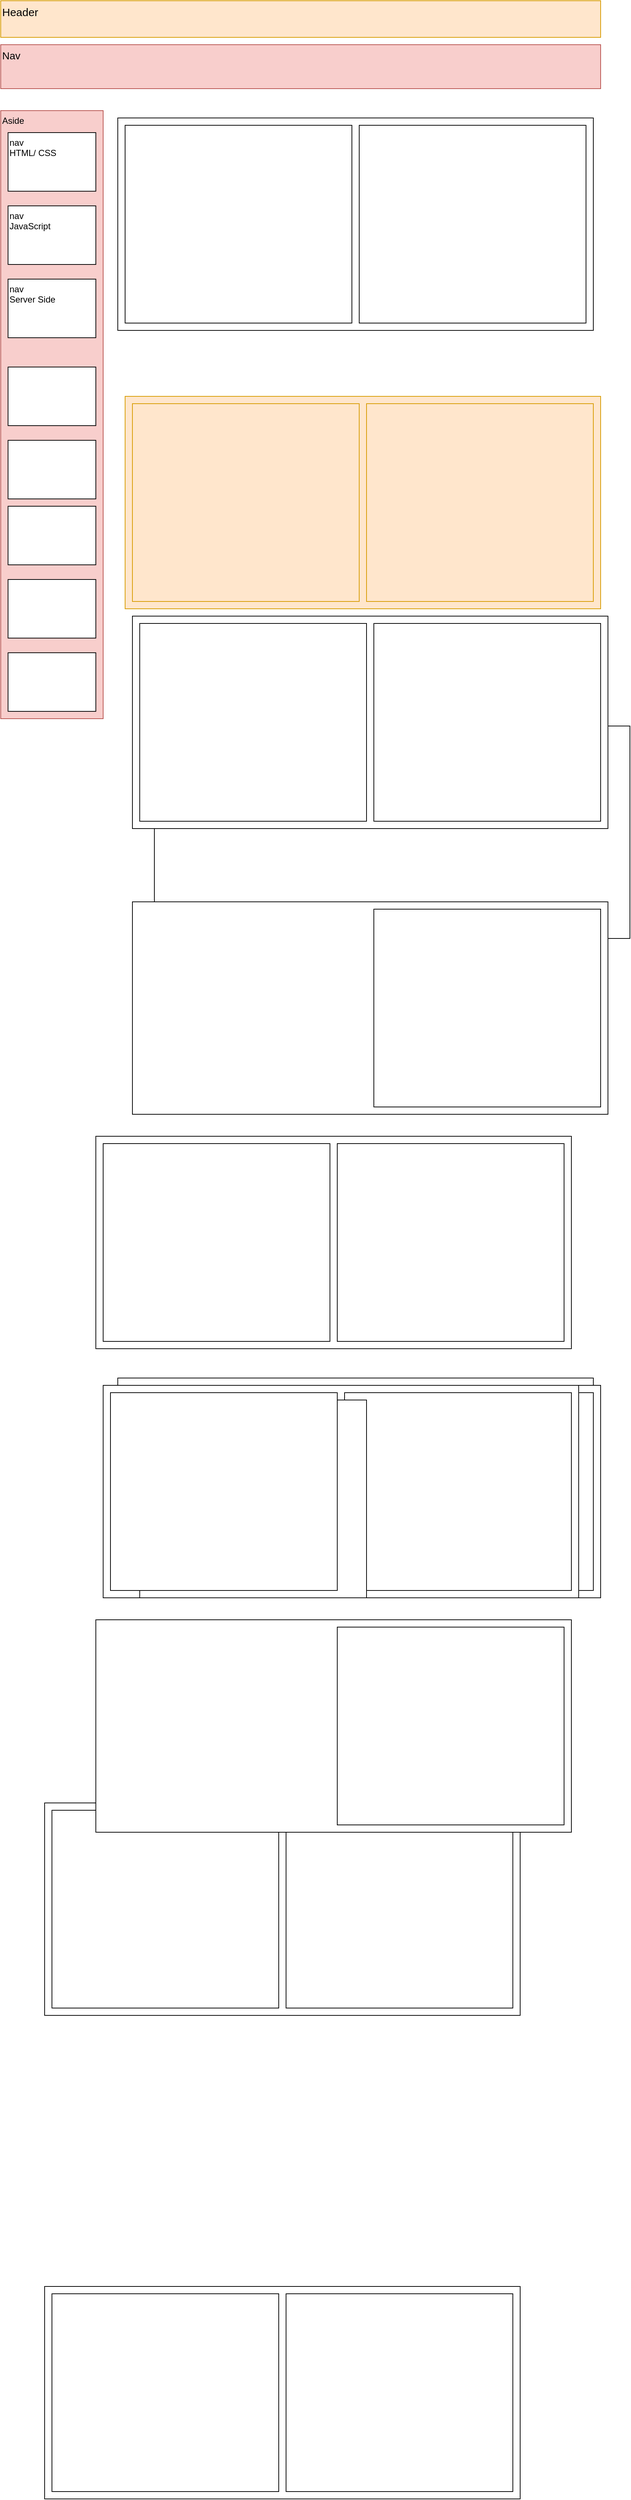 <mxfile version="13.7.7" type="github">
  <diagram id="Qermgrvvync0e190jn2b" name="Page-1">
    <mxGraphModel dx="1422" dy="791" grid="1" gridSize="10" guides="1" tooltips="1" connect="1" arrows="1" fold="1" page="1" pageScale="1" pageWidth="827" pageHeight="1169" math="0" shadow="0">
      <root>
        <mxCell id="0" />
        <mxCell id="1" parent="0" />
        <mxCell id="3jMC8HgMj0h4YBXZREUR-1" value="&lt;div style=&quot;line-height: 120%; font-size: 15px;&quot; align=&quot;left&quot;&gt;Header&lt;/div&gt;" style="rounded=0;whiteSpace=wrap;html=1;fillColor=#ffe6cc;strokeColor=#d79b00;align=left;verticalAlign=top;fontSize=15;" vertex="1" parent="1">
          <mxGeometry width="820" height="50" as="geometry" />
        </mxCell>
        <mxCell id="3jMC8HgMj0h4YBXZREUR-2" value="Nav" style="rounded=0;whiteSpace=wrap;html=1;fillColor=#f8cecc;strokeColor=#b85450;verticalAlign=top;align=left;fontSize=14;" vertex="1" parent="1">
          <mxGeometry y="60" width="820" height="60" as="geometry" />
        </mxCell>
        <mxCell id="3jMC8HgMj0h4YBXZREUR-4" value="Aside" style="rounded=0;whiteSpace=wrap;html=1;fillColor=#f8cecc;strokeColor=#b85450;verticalAlign=top;align=left;" vertex="1" parent="1">
          <mxGeometry y="150" width="140" height="830" as="geometry" />
        </mxCell>
        <mxCell id="3jMC8HgMj0h4YBXZREUR-5" value="&lt;div&gt;nav&lt;br&gt;&lt;/div&gt;&lt;div&gt;HTML/ CSS&lt;/div&gt;" style="rounded=0;whiteSpace=wrap;html=1;align=left;spacing=2;verticalAlign=top;" vertex="1" parent="1">
          <mxGeometry x="10" y="180" width="120" height="80" as="geometry" />
        </mxCell>
        <mxCell id="3jMC8HgMj0h4YBXZREUR-6" value="&lt;div&gt;nav &lt;br&gt;&lt;/div&gt;&lt;div&gt;JavaScript&lt;/div&gt;" style="rounded=0;whiteSpace=wrap;html=1;align=left;verticalAlign=top;" vertex="1" parent="1">
          <mxGeometry x="10" y="280" width="120" height="80" as="geometry" />
        </mxCell>
        <mxCell id="3jMC8HgMj0h4YBXZREUR-7" value="&lt;div&gt;nav&lt;br&gt;&lt;/div&gt;&lt;div&gt;Server Side&lt;/div&gt;" style="rounded=0;whiteSpace=wrap;html=1;align=left;verticalAlign=top;" vertex="1" parent="1">
          <mxGeometry x="10" y="380" width="120" height="80" as="geometry" />
        </mxCell>
        <mxCell id="3jMC8HgMj0h4YBXZREUR-8" value="" style="rounded=0;whiteSpace=wrap;html=1;" vertex="1" parent="1">
          <mxGeometry x="10" y="500" width="120" height="80" as="geometry" />
        </mxCell>
        <mxCell id="3jMC8HgMj0h4YBXZREUR-9" value="" style="rounded=0;whiteSpace=wrap;html=1;" vertex="1" parent="1">
          <mxGeometry x="10" y="600" width="120" height="80" as="geometry" />
        </mxCell>
        <mxCell id="3jMC8HgMj0h4YBXZREUR-10" value="" style="rounded=0;whiteSpace=wrap;html=1;" vertex="1" parent="1">
          <mxGeometry x="10" y="690" width="120" height="80" as="geometry" />
        </mxCell>
        <mxCell id="3jMC8HgMj0h4YBXZREUR-11" value="" style="rounded=0;whiteSpace=wrap;html=1;" vertex="1" parent="1">
          <mxGeometry x="10" y="890" width="120" height="80" as="geometry" />
        </mxCell>
        <mxCell id="3jMC8HgMj0h4YBXZREUR-12" value="" style="rounded=0;whiteSpace=wrap;html=1;" vertex="1" parent="1">
          <mxGeometry x="10" y="790" width="120" height="80" as="geometry" />
        </mxCell>
        <mxCell id="3jMC8HgMj0h4YBXZREUR-13" value="" style="rounded=0;whiteSpace=wrap;html=1;" vertex="1" parent="1">
          <mxGeometry x="160" y="160" width="650" height="290" as="geometry" />
        </mxCell>
        <mxCell id="3jMC8HgMj0h4YBXZREUR-15" value="" style="rounded=0;whiteSpace=wrap;html=1;" vertex="1" parent="1">
          <mxGeometry x="170" y="170" width="310" height="270" as="geometry" />
        </mxCell>
        <mxCell id="3jMC8HgMj0h4YBXZREUR-16" value="" style="rounded=0;whiteSpace=wrap;html=1;" vertex="1" parent="1">
          <mxGeometry x="490" y="170" width="310" height="270" as="geometry" />
        </mxCell>
        <mxCell id="3jMC8HgMj0h4YBXZREUR-17" value="" style="rounded=0;whiteSpace=wrap;html=1;" vertex="1" parent="1">
          <mxGeometry x="160" y="160" width="650" height="290" as="geometry" />
        </mxCell>
        <mxCell id="3jMC8HgMj0h4YBXZREUR-18" value="" style="rounded=0;whiteSpace=wrap;html=1;" vertex="1" parent="1">
          <mxGeometry x="170" y="170" width="310" height="270" as="geometry" />
        </mxCell>
        <mxCell id="3jMC8HgMj0h4YBXZREUR-19" value="" style="rounded=0;whiteSpace=wrap;html=1;" vertex="1" parent="1">
          <mxGeometry x="490" y="170" width="310" height="270" as="geometry" />
        </mxCell>
        <mxCell id="3jMC8HgMj0h4YBXZREUR-20" value="" style="rounded=0;whiteSpace=wrap;html=1;fillColor=#ffe6cc;strokeColor=#d79b00;" vertex="1" parent="1">
          <mxGeometry x="170" y="540" width="650" height="290" as="geometry" />
        </mxCell>
        <mxCell id="3jMC8HgMj0h4YBXZREUR-21" value="" style="rounded=0;whiteSpace=wrap;html=1;fillColor=#ffe6cc;strokeColor=#d79b00;" vertex="1" parent="1">
          <mxGeometry x="180" y="550" width="310" height="270" as="geometry" />
        </mxCell>
        <mxCell id="3jMC8HgMj0h4YBXZREUR-22" value="" style="rounded=0;whiteSpace=wrap;html=1;fillColor=#ffe6cc;strokeColor=#d79b00;" vertex="1" parent="1">
          <mxGeometry x="500" y="550" width="310" height="270" as="geometry" />
        </mxCell>
        <mxCell id="3jMC8HgMj0h4YBXZREUR-23" value="" style="rounded=0;whiteSpace=wrap;html=1;" vertex="1" parent="1">
          <mxGeometry x="210" y="990" width="650" height="290" as="geometry" />
        </mxCell>
        <mxCell id="3jMC8HgMj0h4YBXZREUR-24" value="" style="rounded=0;whiteSpace=wrap;html=1;" vertex="1" parent="1">
          <mxGeometry x="160" y="1880" width="310" height="270" as="geometry" />
        </mxCell>
        <mxCell id="3jMC8HgMj0h4YBXZREUR-25" value="" style="rounded=0;whiteSpace=wrap;html=1;" vertex="1" parent="1">
          <mxGeometry x="480" y="1880" width="310" height="270" as="geometry" />
        </mxCell>
        <mxCell id="3jMC8HgMj0h4YBXZREUR-26" value="" style="rounded=0;whiteSpace=wrap;html=1;" vertex="1" parent="1">
          <mxGeometry x="160" y="1880" width="650" height="290" as="geometry" />
        </mxCell>
        <mxCell id="3jMC8HgMj0h4YBXZREUR-27" value="" style="rounded=0;whiteSpace=wrap;html=1;" vertex="1" parent="1">
          <mxGeometry x="170" y="1890" width="310" height="270" as="geometry" />
        </mxCell>
        <mxCell id="3jMC8HgMj0h4YBXZREUR-28" value="" style="rounded=0;whiteSpace=wrap;html=1;" vertex="1" parent="1">
          <mxGeometry x="490" y="1890" width="310" height="270" as="geometry" />
        </mxCell>
        <mxCell id="3jMC8HgMj0h4YBXZREUR-29" value="" style="rounded=0;whiteSpace=wrap;html=1;" vertex="1" parent="1">
          <mxGeometry x="170" y="1890" width="650" height="290" as="geometry" />
        </mxCell>
        <mxCell id="3jMC8HgMj0h4YBXZREUR-30" value="" style="rounded=0;whiteSpace=wrap;html=1;" vertex="1" parent="1">
          <mxGeometry x="180" y="1900" width="310" height="270" as="geometry" />
        </mxCell>
        <mxCell id="3jMC8HgMj0h4YBXZREUR-31" value="" style="rounded=0;whiteSpace=wrap;html=1;" vertex="1" parent="1">
          <mxGeometry x="500" y="1900" width="310" height="270" as="geometry" />
        </mxCell>
        <mxCell id="3jMC8HgMj0h4YBXZREUR-32" value="" style="rounded=0;whiteSpace=wrap;html=1;" vertex="1" parent="1">
          <mxGeometry x="140" y="1890" width="650" height="290" as="geometry" />
        </mxCell>
        <mxCell id="3jMC8HgMj0h4YBXZREUR-33" value="" style="rounded=0;whiteSpace=wrap;html=1;" vertex="1" parent="1">
          <mxGeometry x="190" y="1910" width="310" height="270" as="geometry" />
        </mxCell>
        <mxCell id="3jMC8HgMj0h4YBXZREUR-34" value="" style="rounded=0;whiteSpace=wrap;html=1;" vertex="1" parent="1">
          <mxGeometry x="470" y="1900" width="310" height="270" as="geometry" />
        </mxCell>
        <mxCell id="3jMC8HgMj0h4YBXZREUR-35" value="" style="rounded=0;whiteSpace=wrap;html=1;" vertex="1" parent="1">
          <mxGeometry x="180" y="840" width="650" height="290" as="geometry" />
        </mxCell>
        <mxCell id="3jMC8HgMj0h4YBXZREUR-36" value="" style="rounded=0;whiteSpace=wrap;html=1;" vertex="1" parent="1">
          <mxGeometry x="190" y="850" width="310" height="270" as="geometry" />
        </mxCell>
        <mxCell id="3jMC8HgMj0h4YBXZREUR-37" value="" style="rounded=0;whiteSpace=wrap;html=1;" vertex="1" parent="1">
          <mxGeometry x="510" y="850" width="310" height="270" as="geometry" />
        </mxCell>
        <mxCell id="3jMC8HgMj0h4YBXZREUR-38" value="" style="rounded=0;whiteSpace=wrap;html=1;" vertex="1" parent="1">
          <mxGeometry x="130" y="1550" width="650" height="290" as="geometry" />
        </mxCell>
        <mxCell id="3jMC8HgMj0h4YBXZREUR-39" value="" style="rounded=0;whiteSpace=wrap;html=1;" vertex="1" parent="1">
          <mxGeometry x="140" y="1560" width="310" height="270" as="geometry" />
        </mxCell>
        <mxCell id="3jMC8HgMj0h4YBXZREUR-40" value="" style="rounded=0;whiteSpace=wrap;html=1;" vertex="1" parent="1">
          <mxGeometry x="460" y="1560" width="310" height="270" as="geometry" />
        </mxCell>
        <mxCell id="3jMC8HgMj0h4YBXZREUR-41" value="" style="rounded=0;whiteSpace=wrap;html=1;" vertex="1" parent="1">
          <mxGeometry x="60" y="2460" width="650" height="290" as="geometry" />
        </mxCell>
        <mxCell id="3jMC8HgMj0h4YBXZREUR-42" value="" style="rounded=0;whiteSpace=wrap;html=1;" vertex="1" parent="1">
          <mxGeometry x="70" y="2470" width="310" height="270" as="geometry" />
        </mxCell>
        <mxCell id="3jMC8HgMj0h4YBXZREUR-43" value="" style="rounded=0;whiteSpace=wrap;html=1;" vertex="1" parent="1">
          <mxGeometry x="390" y="2470" width="310" height="270" as="geometry" />
        </mxCell>
        <mxCell id="3jMC8HgMj0h4YBXZREUR-44" value="" style="rounded=0;whiteSpace=wrap;html=1;" vertex="1" parent="1">
          <mxGeometry x="60" y="3120" width="650" height="290" as="geometry" />
        </mxCell>
        <mxCell id="3jMC8HgMj0h4YBXZREUR-45" value="" style="rounded=0;whiteSpace=wrap;html=1;" vertex="1" parent="1">
          <mxGeometry x="70" y="3130" width="310" height="270" as="geometry" />
        </mxCell>
        <mxCell id="3jMC8HgMj0h4YBXZREUR-46" value="" style="rounded=0;whiteSpace=wrap;html=1;" vertex="1" parent="1">
          <mxGeometry x="390" y="3130" width="310" height="270" as="geometry" />
        </mxCell>
        <mxCell id="3jMC8HgMj0h4YBXZREUR-47" value="" style="rounded=0;whiteSpace=wrap;html=1;" vertex="1" parent="1">
          <mxGeometry x="140" y="2220" width="310" height="270" as="geometry" />
        </mxCell>
        <mxCell id="3jMC8HgMj0h4YBXZREUR-48" value="" style="rounded=0;whiteSpace=wrap;html=1;" vertex="1" parent="1">
          <mxGeometry x="130" y="2210" width="650" height="290" as="geometry" />
        </mxCell>
        <mxCell id="3jMC8HgMj0h4YBXZREUR-49" value="" style="rounded=0;whiteSpace=wrap;html=1;" vertex="1" parent="1">
          <mxGeometry x="460" y="2220" width="310" height="270" as="geometry" />
        </mxCell>
        <mxCell id="3jMC8HgMj0h4YBXZREUR-50" value="" style="rounded=0;whiteSpace=wrap;html=1;" vertex="1" parent="1">
          <mxGeometry x="190" y="1240" width="310" height="270" as="geometry" />
        </mxCell>
        <mxCell id="3jMC8HgMj0h4YBXZREUR-51" value="" style="rounded=0;whiteSpace=wrap;html=1;" vertex="1" parent="1">
          <mxGeometry x="180" y="1230" width="650" height="290" as="geometry" />
        </mxCell>
        <mxCell id="3jMC8HgMj0h4YBXZREUR-52" value="" style="rounded=0;whiteSpace=wrap;html=1;" vertex="1" parent="1">
          <mxGeometry x="510" y="1240" width="310" height="270" as="geometry" />
        </mxCell>
        <mxCell id="3jMC8HgMj0h4YBXZREUR-53" value="" style="rounded=0;whiteSpace=wrap;html=1;" vertex="1" parent="1">
          <mxGeometry x="190" y="1910" width="310" height="270" as="geometry" />
        </mxCell>
        <mxCell id="3jMC8HgMj0h4YBXZREUR-54" value="" style="rounded=0;whiteSpace=wrap;html=1;" vertex="1" parent="1">
          <mxGeometry x="150" y="1900" width="310" height="270" as="geometry" />
        </mxCell>
      </root>
    </mxGraphModel>
  </diagram>
</mxfile>

